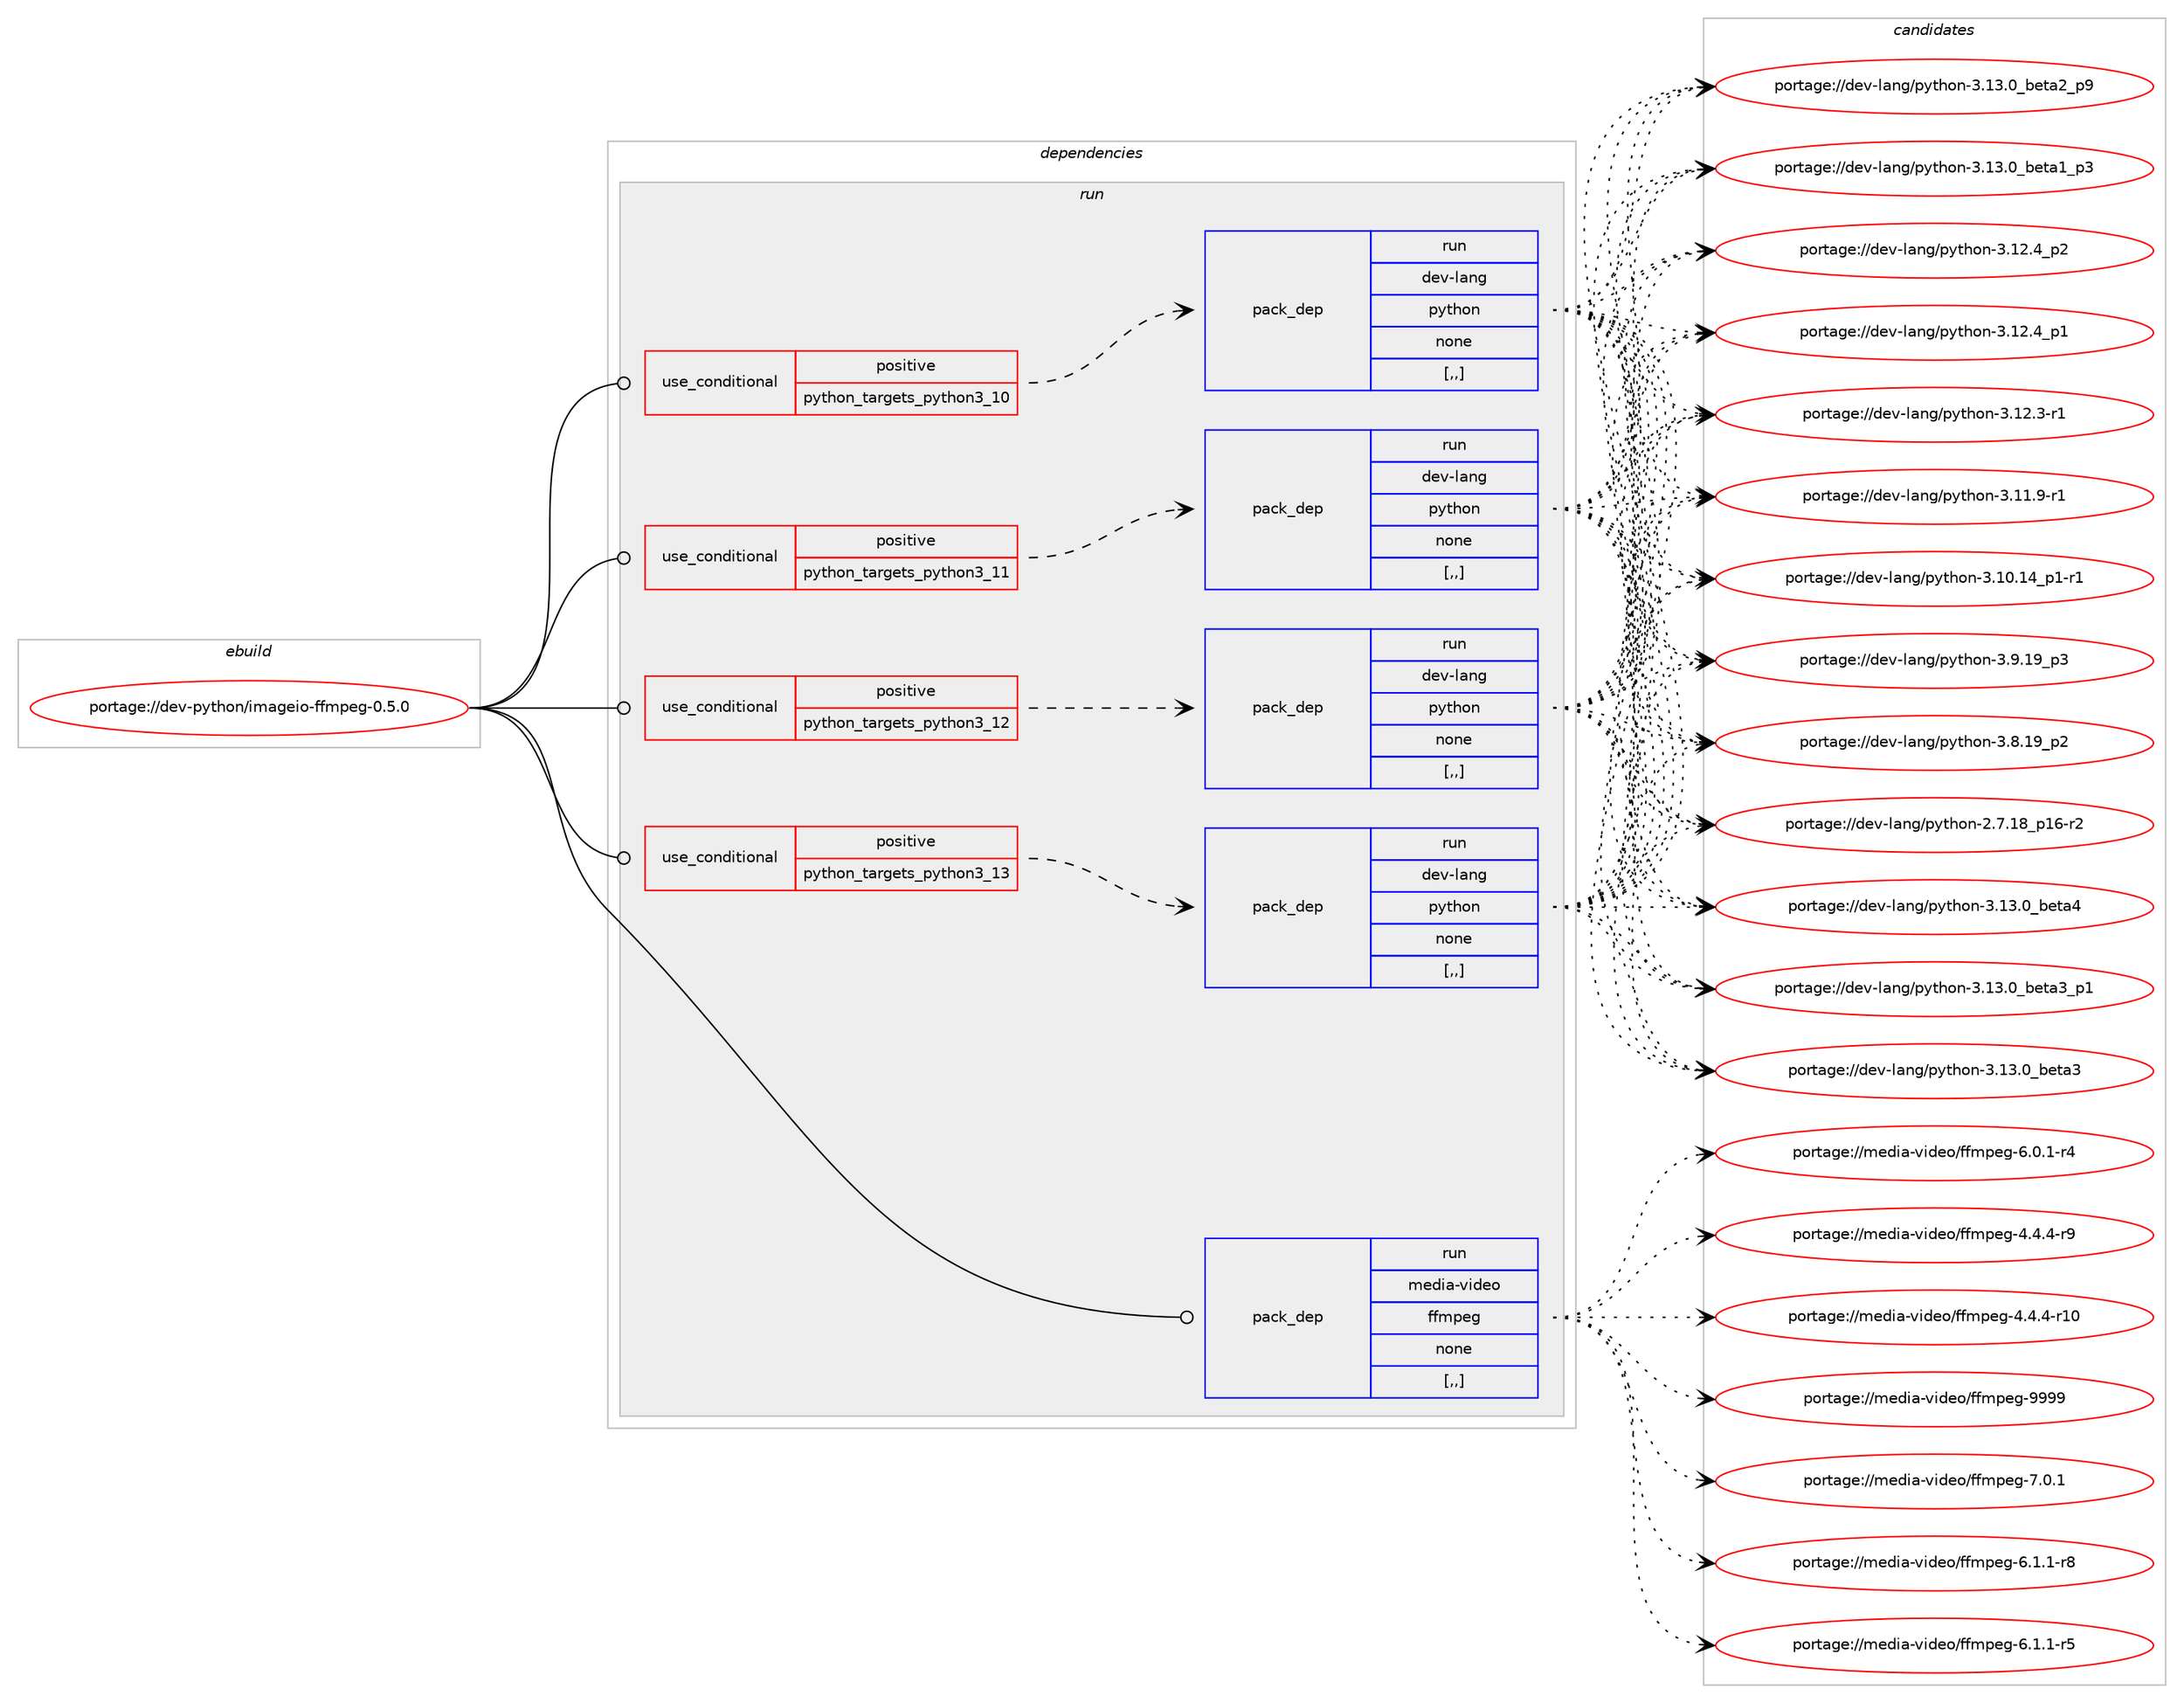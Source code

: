 digraph prolog {

# *************
# Graph options
# *************

newrank=true;
concentrate=true;
compound=true;
graph [rankdir=LR,fontname=Helvetica,fontsize=10,ranksep=1.5];#, ranksep=2.5, nodesep=0.2];
edge  [arrowhead=vee];
node  [fontname=Helvetica,fontsize=10];

# **********
# The ebuild
# **********

subgraph cluster_leftcol {
color=gray;
label=<<i>ebuild</i>>;
id [label="portage://dev-python/imageio-ffmpeg-0.5.0", color=red, width=4, href="../dev-python/imageio-ffmpeg-0.5.0.svg"];
}

# ****************
# The dependencies
# ****************

subgraph cluster_midcol {
color=gray;
label=<<i>dependencies</i>>;
subgraph cluster_compile {
fillcolor="#eeeeee";
style=filled;
label=<<i>compile</i>>;
}
subgraph cluster_compileandrun {
fillcolor="#eeeeee";
style=filled;
label=<<i>compile and run</i>>;
}
subgraph cluster_run {
fillcolor="#eeeeee";
style=filled;
label=<<i>run</i>>;
subgraph cond33589 {
dependency148366 [label=<<TABLE BORDER="0" CELLBORDER="1" CELLSPACING="0" CELLPADDING="4"><TR><TD ROWSPAN="3" CELLPADDING="10">use_conditional</TD></TR><TR><TD>positive</TD></TR><TR><TD>python_targets_python3_10</TD></TR></TABLE>>, shape=none, color=red];
subgraph pack113528 {
dependency148367 [label=<<TABLE BORDER="0" CELLBORDER="1" CELLSPACING="0" CELLPADDING="4" WIDTH="220"><TR><TD ROWSPAN="6" CELLPADDING="30">pack_dep</TD></TR><TR><TD WIDTH="110">run</TD></TR><TR><TD>dev-lang</TD></TR><TR><TD>python</TD></TR><TR><TD>none</TD></TR><TR><TD>[,,]</TD></TR></TABLE>>, shape=none, color=blue];
}
dependency148366:e -> dependency148367:w [weight=20,style="dashed",arrowhead="vee"];
}
id:e -> dependency148366:w [weight=20,style="solid",arrowhead="odot"];
subgraph cond33590 {
dependency148368 [label=<<TABLE BORDER="0" CELLBORDER="1" CELLSPACING="0" CELLPADDING="4"><TR><TD ROWSPAN="3" CELLPADDING="10">use_conditional</TD></TR><TR><TD>positive</TD></TR><TR><TD>python_targets_python3_11</TD></TR></TABLE>>, shape=none, color=red];
subgraph pack113529 {
dependency148369 [label=<<TABLE BORDER="0" CELLBORDER="1" CELLSPACING="0" CELLPADDING="4" WIDTH="220"><TR><TD ROWSPAN="6" CELLPADDING="30">pack_dep</TD></TR><TR><TD WIDTH="110">run</TD></TR><TR><TD>dev-lang</TD></TR><TR><TD>python</TD></TR><TR><TD>none</TD></TR><TR><TD>[,,]</TD></TR></TABLE>>, shape=none, color=blue];
}
dependency148368:e -> dependency148369:w [weight=20,style="dashed",arrowhead="vee"];
}
id:e -> dependency148368:w [weight=20,style="solid",arrowhead="odot"];
subgraph cond33591 {
dependency148370 [label=<<TABLE BORDER="0" CELLBORDER="1" CELLSPACING="0" CELLPADDING="4"><TR><TD ROWSPAN="3" CELLPADDING="10">use_conditional</TD></TR><TR><TD>positive</TD></TR><TR><TD>python_targets_python3_12</TD></TR></TABLE>>, shape=none, color=red];
subgraph pack113530 {
dependency148371 [label=<<TABLE BORDER="0" CELLBORDER="1" CELLSPACING="0" CELLPADDING="4" WIDTH="220"><TR><TD ROWSPAN="6" CELLPADDING="30">pack_dep</TD></TR><TR><TD WIDTH="110">run</TD></TR><TR><TD>dev-lang</TD></TR><TR><TD>python</TD></TR><TR><TD>none</TD></TR><TR><TD>[,,]</TD></TR></TABLE>>, shape=none, color=blue];
}
dependency148370:e -> dependency148371:w [weight=20,style="dashed",arrowhead="vee"];
}
id:e -> dependency148370:w [weight=20,style="solid",arrowhead="odot"];
subgraph cond33592 {
dependency148372 [label=<<TABLE BORDER="0" CELLBORDER="1" CELLSPACING="0" CELLPADDING="4"><TR><TD ROWSPAN="3" CELLPADDING="10">use_conditional</TD></TR><TR><TD>positive</TD></TR><TR><TD>python_targets_python3_13</TD></TR></TABLE>>, shape=none, color=red];
subgraph pack113531 {
dependency148373 [label=<<TABLE BORDER="0" CELLBORDER="1" CELLSPACING="0" CELLPADDING="4" WIDTH="220"><TR><TD ROWSPAN="6" CELLPADDING="30">pack_dep</TD></TR><TR><TD WIDTH="110">run</TD></TR><TR><TD>dev-lang</TD></TR><TR><TD>python</TD></TR><TR><TD>none</TD></TR><TR><TD>[,,]</TD></TR></TABLE>>, shape=none, color=blue];
}
dependency148372:e -> dependency148373:w [weight=20,style="dashed",arrowhead="vee"];
}
id:e -> dependency148372:w [weight=20,style="solid",arrowhead="odot"];
subgraph pack113532 {
dependency148374 [label=<<TABLE BORDER="0" CELLBORDER="1" CELLSPACING="0" CELLPADDING="4" WIDTH="220"><TR><TD ROWSPAN="6" CELLPADDING="30">pack_dep</TD></TR><TR><TD WIDTH="110">run</TD></TR><TR><TD>media-video</TD></TR><TR><TD>ffmpeg</TD></TR><TR><TD>none</TD></TR><TR><TD>[,,]</TD></TR></TABLE>>, shape=none, color=blue];
}
id:e -> dependency148374:w [weight=20,style="solid",arrowhead="odot"];
}
}

# **************
# The candidates
# **************

subgraph cluster_choices {
rank=same;
color=gray;
label=<<i>candidates</i>>;

subgraph choice113528 {
color=black;
nodesep=1;
choice1001011184510897110103471121211161041111104551464951464895981011169752 [label="portage://dev-lang/python-3.13.0_beta4", color=red, width=4,href="../dev-lang/python-3.13.0_beta4.svg"];
choice10010111845108971101034711212111610411111045514649514648959810111697519511249 [label="portage://dev-lang/python-3.13.0_beta3_p1", color=red, width=4,href="../dev-lang/python-3.13.0_beta3_p1.svg"];
choice1001011184510897110103471121211161041111104551464951464895981011169751 [label="portage://dev-lang/python-3.13.0_beta3", color=red, width=4,href="../dev-lang/python-3.13.0_beta3.svg"];
choice10010111845108971101034711212111610411111045514649514648959810111697509511257 [label="portage://dev-lang/python-3.13.0_beta2_p9", color=red, width=4,href="../dev-lang/python-3.13.0_beta2_p9.svg"];
choice10010111845108971101034711212111610411111045514649514648959810111697499511251 [label="portage://dev-lang/python-3.13.0_beta1_p3", color=red, width=4,href="../dev-lang/python-3.13.0_beta1_p3.svg"];
choice100101118451089711010347112121116104111110455146495046529511250 [label="portage://dev-lang/python-3.12.4_p2", color=red, width=4,href="../dev-lang/python-3.12.4_p2.svg"];
choice100101118451089711010347112121116104111110455146495046529511249 [label="portage://dev-lang/python-3.12.4_p1", color=red, width=4,href="../dev-lang/python-3.12.4_p1.svg"];
choice100101118451089711010347112121116104111110455146495046514511449 [label="portage://dev-lang/python-3.12.3-r1", color=red, width=4,href="../dev-lang/python-3.12.3-r1.svg"];
choice100101118451089711010347112121116104111110455146494946574511449 [label="portage://dev-lang/python-3.11.9-r1", color=red, width=4,href="../dev-lang/python-3.11.9-r1.svg"];
choice100101118451089711010347112121116104111110455146494846495295112494511449 [label="portage://dev-lang/python-3.10.14_p1-r1", color=red, width=4,href="../dev-lang/python-3.10.14_p1-r1.svg"];
choice100101118451089711010347112121116104111110455146574649579511251 [label="portage://dev-lang/python-3.9.19_p3", color=red, width=4,href="../dev-lang/python-3.9.19_p3.svg"];
choice100101118451089711010347112121116104111110455146564649579511250 [label="portage://dev-lang/python-3.8.19_p2", color=red, width=4,href="../dev-lang/python-3.8.19_p2.svg"];
choice100101118451089711010347112121116104111110455046554649569511249544511450 [label="portage://dev-lang/python-2.7.18_p16-r2", color=red, width=4,href="../dev-lang/python-2.7.18_p16-r2.svg"];
dependency148367:e -> choice1001011184510897110103471121211161041111104551464951464895981011169752:w [style=dotted,weight="100"];
dependency148367:e -> choice10010111845108971101034711212111610411111045514649514648959810111697519511249:w [style=dotted,weight="100"];
dependency148367:e -> choice1001011184510897110103471121211161041111104551464951464895981011169751:w [style=dotted,weight="100"];
dependency148367:e -> choice10010111845108971101034711212111610411111045514649514648959810111697509511257:w [style=dotted,weight="100"];
dependency148367:e -> choice10010111845108971101034711212111610411111045514649514648959810111697499511251:w [style=dotted,weight="100"];
dependency148367:e -> choice100101118451089711010347112121116104111110455146495046529511250:w [style=dotted,weight="100"];
dependency148367:e -> choice100101118451089711010347112121116104111110455146495046529511249:w [style=dotted,weight="100"];
dependency148367:e -> choice100101118451089711010347112121116104111110455146495046514511449:w [style=dotted,weight="100"];
dependency148367:e -> choice100101118451089711010347112121116104111110455146494946574511449:w [style=dotted,weight="100"];
dependency148367:e -> choice100101118451089711010347112121116104111110455146494846495295112494511449:w [style=dotted,weight="100"];
dependency148367:e -> choice100101118451089711010347112121116104111110455146574649579511251:w [style=dotted,weight="100"];
dependency148367:e -> choice100101118451089711010347112121116104111110455146564649579511250:w [style=dotted,weight="100"];
dependency148367:e -> choice100101118451089711010347112121116104111110455046554649569511249544511450:w [style=dotted,weight="100"];
}
subgraph choice113529 {
color=black;
nodesep=1;
choice1001011184510897110103471121211161041111104551464951464895981011169752 [label="portage://dev-lang/python-3.13.0_beta4", color=red, width=4,href="../dev-lang/python-3.13.0_beta4.svg"];
choice10010111845108971101034711212111610411111045514649514648959810111697519511249 [label="portage://dev-lang/python-3.13.0_beta3_p1", color=red, width=4,href="../dev-lang/python-3.13.0_beta3_p1.svg"];
choice1001011184510897110103471121211161041111104551464951464895981011169751 [label="portage://dev-lang/python-3.13.0_beta3", color=red, width=4,href="../dev-lang/python-3.13.0_beta3.svg"];
choice10010111845108971101034711212111610411111045514649514648959810111697509511257 [label="portage://dev-lang/python-3.13.0_beta2_p9", color=red, width=4,href="../dev-lang/python-3.13.0_beta2_p9.svg"];
choice10010111845108971101034711212111610411111045514649514648959810111697499511251 [label="portage://dev-lang/python-3.13.0_beta1_p3", color=red, width=4,href="../dev-lang/python-3.13.0_beta1_p3.svg"];
choice100101118451089711010347112121116104111110455146495046529511250 [label="portage://dev-lang/python-3.12.4_p2", color=red, width=4,href="../dev-lang/python-3.12.4_p2.svg"];
choice100101118451089711010347112121116104111110455146495046529511249 [label="portage://dev-lang/python-3.12.4_p1", color=red, width=4,href="../dev-lang/python-3.12.4_p1.svg"];
choice100101118451089711010347112121116104111110455146495046514511449 [label="portage://dev-lang/python-3.12.3-r1", color=red, width=4,href="../dev-lang/python-3.12.3-r1.svg"];
choice100101118451089711010347112121116104111110455146494946574511449 [label="portage://dev-lang/python-3.11.9-r1", color=red, width=4,href="../dev-lang/python-3.11.9-r1.svg"];
choice100101118451089711010347112121116104111110455146494846495295112494511449 [label="portage://dev-lang/python-3.10.14_p1-r1", color=red, width=4,href="../dev-lang/python-3.10.14_p1-r1.svg"];
choice100101118451089711010347112121116104111110455146574649579511251 [label="portage://dev-lang/python-3.9.19_p3", color=red, width=4,href="../dev-lang/python-3.9.19_p3.svg"];
choice100101118451089711010347112121116104111110455146564649579511250 [label="portage://dev-lang/python-3.8.19_p2", color=red, width=4,href="../dev-lang/python-3.8.19_p2.svg"];
choice100101118451089711010347112121116104111110455046554649569511249544511450 [label="portage://dev-lang/python-2.7.18_p16-r2", color=red, width=4,href="../dev-lang/python-2.7.18_p16-r2.svg"];
dependency148369:e -> choice1001011184510897110103471121211161041111104551464951464895981011169752:w [style=dotted,weight="100"];
dependency148369:e -> choice10010111845108971101034711212111610411111045514649514648959810111697519511249:w [style=dotted,weight="100"];
dependency148369:e -> choice1001011184510897110103471121211161041111104551464951464895981011169751:w [style=dotted,weight="100"];
dependency148369:e -> choice10010111845108971101034711212111610411111045514649514648959810111697509511257:w [style=dotted,weight="100"];
dependency148369:e -> choice10010111845108971101034711212111610411111045514649514648959810111697499511251:w [style=dotted,weight="100"];
dependency148369:e -> choice100101118451089711010347112121116104111110455146495046529511250:w [style=dotted,weight="100"];
dependency148369:e -> choice100101118451089711010347112121116104111110455146495046529511249:w [style=dotted,weight="100"];
dependency148369:e -> choice100101118451089711010347112121116104111110455146495046514511449:w [style=dotted,weight="100"];
dependency148369:e -> choice100101118451089711010347112121116104111110455146494946574511449:w [style=dotted,weight="100"];
dependency148369:e -> choice100101118451089711010347112121116104111110455146494846495295112494511449:w [style=dotted,weight="100"];
dependency148369:e -> choice100101118451089711010347112121116104111110455146574649579511251:w [style=dotted,weight="100"];
dependency148369:e -> choice100101118451089711010347112121116104111110455146564649579511250:w [style=dotted,weight="100"];
dependency148369:e -> choice100101118451089711010347112121116104111110455046554649569511249544511450:w [style=dotted,weight="100"];
}
subgraph choice113530 {
color=black;
nodesep=1;
choice1001011184510897110103471121211161041111104551464951464895981011169752 [label="portage://dev-lang/python-3.13.0_beta4", color=red, width=4,href="../dev-lang/python-3.13.0_beta4.svg"];
choice10010111845108971101034711212111610411111045514649514648959810111697519511249 [label="portage://dev-lang/python-3.13.0_beta3_p1", color=red, width=4,href="../dev-lang/python-3.13.0_beta3_p1.svg"];
choice1001011184510897110103471121211161041111104551464951464895981011169751 [label="portage://dev-lang/python-3.13.0_beta3", color=red, width=4,href="../dev-lang/python-3.13.0_beta3.svg"];
choice10010111845108971101034711212111610411111045514649514648959810111697509511257 [label="portage://dev-lang/python-3.13.0_beta2_p9", color=red, width=4,href="../dev-lang/python-3.13.0_beta2_p9.svg"];
choice10010111845108971101034711212111610411111045514649514648959810111697499511251 [label="portage://dev-lang/python-3.13.0_beta1_p3", color=red, width=4,href="../dev-lang/python-3.13.0_beta1_p3.svg"];
choice100101118451089711010347112121116104111110455146495046529511250 [label="portage://dev-lang/python-3.12.4_p2", color=red, width=4,href="../dev-lang/python-3.12.4_p2.svg"];
choice100101118451089711010347112121116104111110455146495046529511249 [label="portage://dev-lang/python-3.12.4_p1", color=red, width=4,href="../dev-lang/python-3.12.4_p1.svg"];
choice100101118451089711010347112121116104111110455146495046514511449 [label="portage://dev-lang/python-3.12.3-r1", color=red, width=4,href="../dev-lang/python-3.12.3-r1.svg"];
choice100101118451089711010347112121116104111110455146494946574511449 [label="portage://dev-lang/python-3.11.9-r1", color=red, width=4,href="../dev-lang/python-3.11.9-r1.svg"];
choice100101118451089711010347112121116104111110455146494846495295112494511449 [label="portage://dev-lang/python-3.10.14_p1-r1", color=red, width=4,href="../dev-lang/python-3.10.14_p1-r1.svg"];
choice100101118451089711010347112121116104111110455146574649579511251 [label="portage://dev-lang/python-3.9.19_p3", color=red, width=4,href="../dev-lang/python-3.9.19_p3.svg"];
choice100101118451089711010347112121116104111110455146564649579511250 [label="portage://dev-lang/python-3.8.19_p2", color=red, width=4,href="../dev-lang/python-3.8.19_p2.svg"];
choice100101118451089711010347112121116104111110455046554649569511249544511450 [label="portage://dev-lang/python-2.7.18_p16-r2", color=red, width=4,href="../dev-lang/python-2.7.18_p16-r2.svg"];
dependency148371:e -> choice1001011184510897110103471121211161041111104551464951464895981011169752:w [style=dotted,weight="100"];
dependency148371:e -> choice10010111845108971101034711212111610411111045514649514648959810111697519511249:w [style=dotted,weight="100"];
dependency148371:e -> choice1001011184510897110103471121211161041111104551464951464895981011169751:w [style=dotted,weight="100"];
dependency148371:e -> choice10010111845108971101034711212111610411111045514649514648959810111697509511257:w [style=dotted,weight="100"];
dependency148371:e -> choice10010111845108971101034711212111610411111045514649514648959810111697499511251:w [style=dotted,weight="100"];
dependency148371:e -> choice100101118451089711010347112121116104111110455146495046529511250:w [style=dotted,weight="100"];
dependency148371:e -> choice100101118451089711010347112121116104111110455146495046529511249:w [style=dotted,weight="100"];
dependency148371:e -> choice100101118451089711010347112121116104111110455146495046514511449:w [style=dotted,weight="100"];
dependency148371:e -> choice100101118451089711010347112121116104111110455146494946574511449:w [style=dotted,weight="100"];
dependency148371:e -> choice100101118451089711010347112121116104111110455146494846495295112494511449:w [style=dotted,weight="100"];
dependency148371:e -> choice100101118451089711010347112121116104111110455146574649579511251:w [style=dotted,weight="100"];
dependency148371:e -> choice100101118451089711010347112121116104111110455146564649579511250:w [style=dotted,weight="100"];
dependency148371:e -> choice100101118451089711010347112121116104111110455046554649569511249544511450:w [style=dotted,weight="100"];
}
subgraph choice113531 {
color=black;
nodesep=1;
choice1001011184510897110103471121211161041111104551464951464895981011169752 [label="portage://dev-lang/python-3.13.0_beta4", color=red, width=4,href="../dev-lang/python-3.13.0_beta4.svg"];
choice10010111845108971101034711212111610411111045514649514648959810111697519511249 [label="portage://dev-lang/python-3.13.0_beta3_p1", color=red, width=4,href="../dev-lang/python-3.13.0_beta3_p1.svg"];
choice1001011184510897110103471121211161041111104551464951464895981011169751 [label="portage://dev-lang/python-3.13.0_beta3", color=red, width=4,href="../dev-lang/python-3.13.0_beta3.svg"];
choice10010111845108971101034711212111610411111045514649514648959810111697509511257 [label="portage://dev-lang/python-3.13.0_beta2_p9", color=red, width=4,href="../dev-lang/python-3.13.0_beta2_p9.svg"];
choice10010111845108971101034711212111610411111045514649514648959810111697499511251 [label="portage://dev-lang/python-3.13.0_beta1_p3", color=red, width=4,href="../dev-lang/python-3.13.0_beta1_p3.svg"];
choice100101118451089711010347112121116104111110455146495046529511250 [label="portage://dev-lang/python-3.12.4_p2", color=red, width=4,href="../dev-lang/python-3.12.4_p2.svg"];
choice100101118451089711010347112121116104111110455146495046529511249 [label="portage://dev-lang/python-3.12.4_p1", color=red, width=4,href="../dev-lang/python-3.12.4_p1.svg"];
choice100101118451089711010347112121116104111110455146495046514511449 [label="portage://dev-lang/python-3.12.3-r1", color=red, width=4,href="../dev-lang/python-3.12.3-r1.svg"];
choice100101118451089711010347112121116104111110455146494946574511449 [label="portage://dev-lang/python-3.11.9-r1", color=red, width=4,href="../dev-lang/python-3.11.9-r1.svg"];
choice100101118451089711010347112121116104111110455146494846495295112494511449 [label="portage://dev-lang/python-3.10.14_p1-r1", color=red, width=4,href="../dev-lang/python-3.10.14_p1-r1.svg"];
choice100101118451089711010347112121116104111110455146574649579511251 [label="portage://dev-lang/python-3.9.19_p3", color=red, width=4,href="../dev-lang/python-3.9.19_p3.svg"];
choice100101118451089711010347112121116104111110455146564649579511250 [label="portage://dev-lang/python-3.8.19_p2", color=red, width=4,href="../dev-lang/python-3.8.19_p2.svg"];
choice100101118451089711010347112121116104111110455046554649569511249544511450 [label="portage://dev-lang/python-2.7.18_p16-r2", color=red, width=4,href="../dev-lang/python-2.7.18_p16-r2.svg"];
dependency148373:e -> choice1001011184510897110103471121211161041111104551464951464895981011169752:w [style=dotted,weight="100"];
dependency148373:e -> choice10010111845108971101034711212111610411111045514649514648959810111697519511249:w [style=dotted,weight="100"];
dependency148373:e -> choice1001011184510897110103471121211161041111104551464951464895981011169751:w [style=dotted,weight="100"];
dependency148373:e -> choice10010111845108971101034711212111610411111045514649514648959810111697509511257:w [style=dotted,weight="100"];
dependency148373:e -> choice10010111845108971101034711212111610411111045514649514648959810111697499511251:w [style=dotted,weight="100"];
dependency148373:e -> choice100101118451089711010347112121116104111110455146495046529511250:w [style=dotted,weight="100"];
dependency148373:e -> choice100101118451089711010347112121116104111110455146495046529511249:w [style=dotted,weight="100"];
dependency148373:e -> choice100101118451089711010347112121116104111110455146495046514511449:w [style=dotted,weight="100"];
dependency148373:e -> choice100101118451089711010347112121116104111110455146494946574511449:w [style=dotted,weight="100"];
dependency148373:e -> choice100101118451089711010347112121116104111110455146494846495295112494511449:w [style=dotted,weight="100"];
dependency148373:e -> choice100101118451089711010347112121116104111110455146574649579511251:w [style=dotted,weight="100"];
dependency148373:e -> choice100101118451089711010347112121116104111110455146564649579511250:w [style=dotted,weight="100"];
dependency148373:e -> choice100101118451089711010347112121116104111110455046554649569511249544511450:w [style=dotted,weight="100"];
}
subgraph choice113532 {
color=black;
nodesep=1;
choice1091011001059745118105100101111471021021091121011034557575757 [label="portage://media-video/ffmpeg-9999", color=red, width=4,href="../media-video/ffmpeg-9999.svg"];
choice109101100105974511810510010111147102102109112101103455546484649 [label="portage://media-video/ffmpeg-7.0.1", color=red, width=4,href="../media-video/ffmpeg-7.0.1.svg"];
choice1091011001059745118105100101111471021021091121011034554464946494511456 [label="portage://media-video/ffmpeg-6.1.1-r8", color=red, width=4,href="../media-video/ffmpeg-6.1.1-r8.svg"];
choice1091011001059745118105100101111471021021091121011034554464946494511453 [label="portage://media-video/ffmpeg-6.1.1-r5", color=red, width=4,href="../media-video/ffmpeg-6.1.1-r5.svg"];
choice1091011001059745118105100101111471021021091121011034554464846494511452 [label="portage://media-video/ffmpeg-6.0.1-r4", color=red, width=4,href="../media-video/ffmpeg-6.0.1-r4.svg"];
choice1091011001059745118105100101111471021021091121011034552465246524511457 [label="portage://media-video/ffmpeg-4.4.4-r9", color=red, width=4,href="../media-video/ffmpeg-4.4.4-r9.svg"];
choice109101100105974511810510010111147102102109112101103455246524652451144948 [label="portage://media-video/ffmpeg-4.4.4-r10", color=red, width=4,href="../media-video/ffmpeg-4.4.4-r10.svg"];
dependency148374:e -> choice1091011001059745118105100101111471021021091121011034557575757:w [style=dotted,weight="100"];
dependency148374:e -> choice109101100105974511810510010111147102102109112101103455546484649:w [style=dotted,weight="100"];
dependency148374:e -> choice1091011001059745118105100101111471021021091121011034554464946494511456:w [style=dotted,weight="100"];
dependency148374:e -> choice1091011001059745118105100101111471021021091121011034554464946494511453:w [style=dotted,weight="100"];
dependency148374:e -> choice1091011001059745118105100101111471021021091121011034554464846494511452:w [style=dotted,weight="100"];
dependency148374:e -> choice1091011001059745118105100101111471021021091121011034552465246524511457:w [style=dotted,weight="100"];
dependency148374:e -> choice109101100105974511810510010111147102102109112101103455246524652451144948:w [style=dotted,weight="100"];
}
}

}
